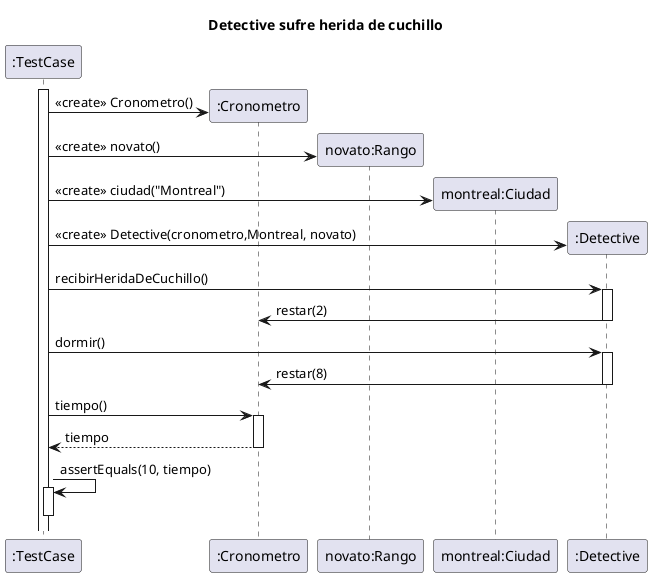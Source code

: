@startuml

title "Detective sufre herida de cuchillo"

participant ":TestCase" as testcase
participant ":Cronometro" as crono
participant "novato:Rango" as rango
participant "montreal:Ciudad" as ciudad
participant ":Detective" as detective

activate testcase
create crono
testcase -> crono: <<create>> Cronometro()
create rango
testcase -> rango: <<create>> novato()
create ciudad
testcase -> ciudad: <<create>> ciudad("Montreal")
create detective
testcase -> detective: <<create>> Detective(cronometro,Montreal, novato)

testcase -> detective: recibirHeridaDeCuchillo()
    activate detective
    detective -> crono: restar(2)
    deactivate detective

testcase -> detective: dormir()
    activate detective
    detective -> crono: restar(8)
    deactivate detective

testcase -> crono: tiempo()
    activate crono
    return tiempo

testcase -> testcase: assertEquals(10, tiempo)
activate testcase
deactivate testcase


@enduml